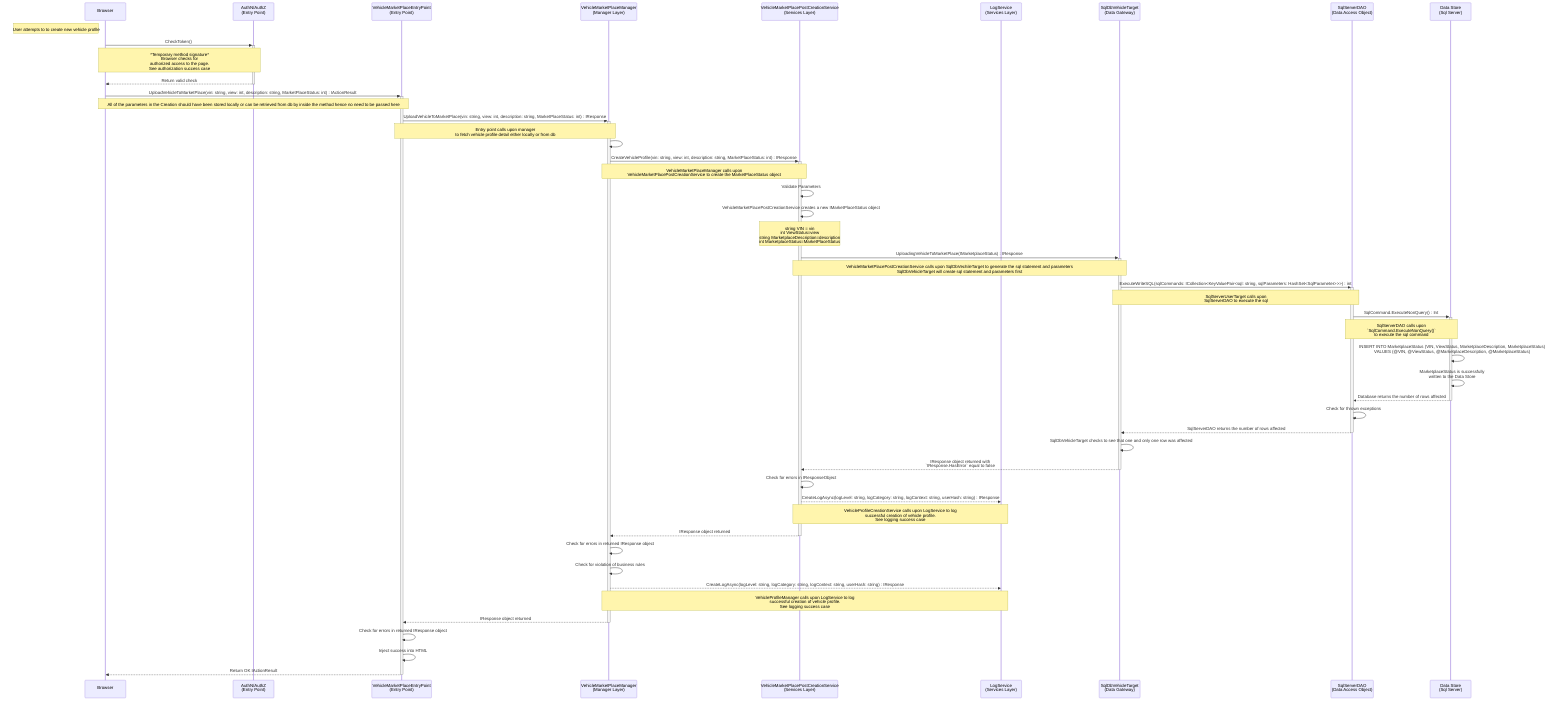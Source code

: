 sequenceDiagram
participant u as Browser
participant az as AuthN/AuthZ<br>(Entry Point)
participant e as VehicleMarketPlaceEntryPoint<br>(Entry Point)
participant vpm as VehicleMarketPlaceManager<br>(Manager Layer)
participant vps as VehicleMarketPlacePostCreationService<br>(Services Layer)
participant ll as LogService<br>(Services Layer)
participant dg as SqlDbVehicleTarget<br>(Data Gateway)
participant da as SqlServerDAO<br>(Data Access Object)
participant ds as Data Store<br>(Sql Server)

Note Left of u: User attempts to to create new vehicle profile
u->>+az: CheckToken() 
    Note over u,az: *Temporary method signature*<br>Browser checks for<br>authorized access to the page.<br>See authorization success case
az-->>-u: Return valid check

u->>+e: UploadVehicleToMarketPlace(vin: string, view: int, description: string, MarketPlaceStatus: int) : IActionResult
    Note over u,e: All of the parameters in the Creation should have been stored locally or can be retrieved from db by inside the method hence no need to be passed here

    e->>+vpm: UploadVehicleToMarketPlace(vin: string, view: int, description: string, MarketPlaceStatus: int) : IResponse
        Note over e,vpm: Entry point calls upon manager<br>to fetch vehicle profile detail either locally or from db 
        
        vpm->>vpm: 

        vpm->>+vps: CreateVehicleProfile(vin: string, view: int, description: string, MarketPlaceStatus: int) : IResponse
            Note over vpm,vps: VehicleMarketPlaceManager calls upon<br>VehicleMarketPlacePostCreationService to create the MarketPlaceStatus object

            vps->>vps: Validate Parameters

            # Use api to search for other details on the vehicle
            #vps->>vps: HttpCleint.SendAsync(request: HttpRequestMessage) : Task<HttpResponseMessage>
            #    Note over vps,vps: Requests information from API using the vin of the vehicle

            # Create new IVehicleProfile Object
            vps->>vps: VehicleMarketPlacePostCreationService creates a new IMarketPlaceStatus object
                Note over vps,vps: string VIN = vin<br>int ViewStatus=view<br>string MarketplaceDescription=description<br>int MarketplaceStatus=MarketPlaceStatus

            # Send to data store
            vps->>+dg: UploadingVehicleToMarketPlace(IMarketplaceStatus) : IResponse
                Note over vps,dg: VehicleMarketPlacePostCreationService calls upon SqlDbVechileTarget to generate the sql statement and parameters<br>SqlDbVehicleTarget will create sql statement and parameters first

                dg->>+da: ExecuteWriteSQL(sqlCommands: ICollection<KeyValuePair<sql: string, sqlParameters: HashSet<SqlParameter>>>) : int
                    Note over dg,da: SqlServerUserTarget calls upon<br>SqlServerDAO to execute the sql

                    da->>+ds: SqlCommand.ExecuteNonQuery() : Int
                        Note over da,ds: SqlServerDAO calls upon<br>`SqlCommand.ExecuteNonQuery()`<br>to execute the sql command

                        ds->>ds: INSERT INTO MarketplaceStatus (VIN, ViewStatus, MarketplaceDescription, MarketplaceStatus)<br>VALUES (@VIN, @ViewStatus, @MarketplaceDescription, @MarketplaceStatus)

                        ds->>ds: MarketplaceStatus is successfully<br>written to the Data Store

                    ds-->>-da: Database returns the number of rows affected

                    da->>da: Check for thrown exceptions

                da-->>-dg: SqlServerDAO returns the number of rows affected

                dg->>dg: SqlDbVehicleTarget checks to see that one and only one row was affected

            dg-->>-vps: IResponse object returned with<br>`IResponse.HasError` equal to false

            vps->>vps: Check for errors in IResponseObject

            # Log successful vehicle creation
            vps-->>ll: CreateLogAsync(logLevel: string, logCategory: string, logContext: string, userHash: string) : IResponse
                Note over vps,ll: VehicleProfileCreationService calls upon LogService to log<br>successful creation of vehicle profile.<br>See logging success case

        vps-->>-vpm: IResponse object returned

        vpm->>vpm: Check for errors in returned IResponse object

        vpm->>vpm: Check for violation of business rules

        # Log successful vehicle creation
        vpm-->>ll: CreateLogAsync(logLevel: string, logCategory: string, logContext: string, userHash: string) : IResponse
            Note over vpm,ll: VehicleProfileManager calls upon LogService to log<br>successful creation of vehicle profile.<br>See logging success case

    vpm-->>-e: IResponse object returned

    e->>e: Check for errors in returned IResponse object

    e->>e: Inject success into HTML
e-->>-u: Return OK IActionResult